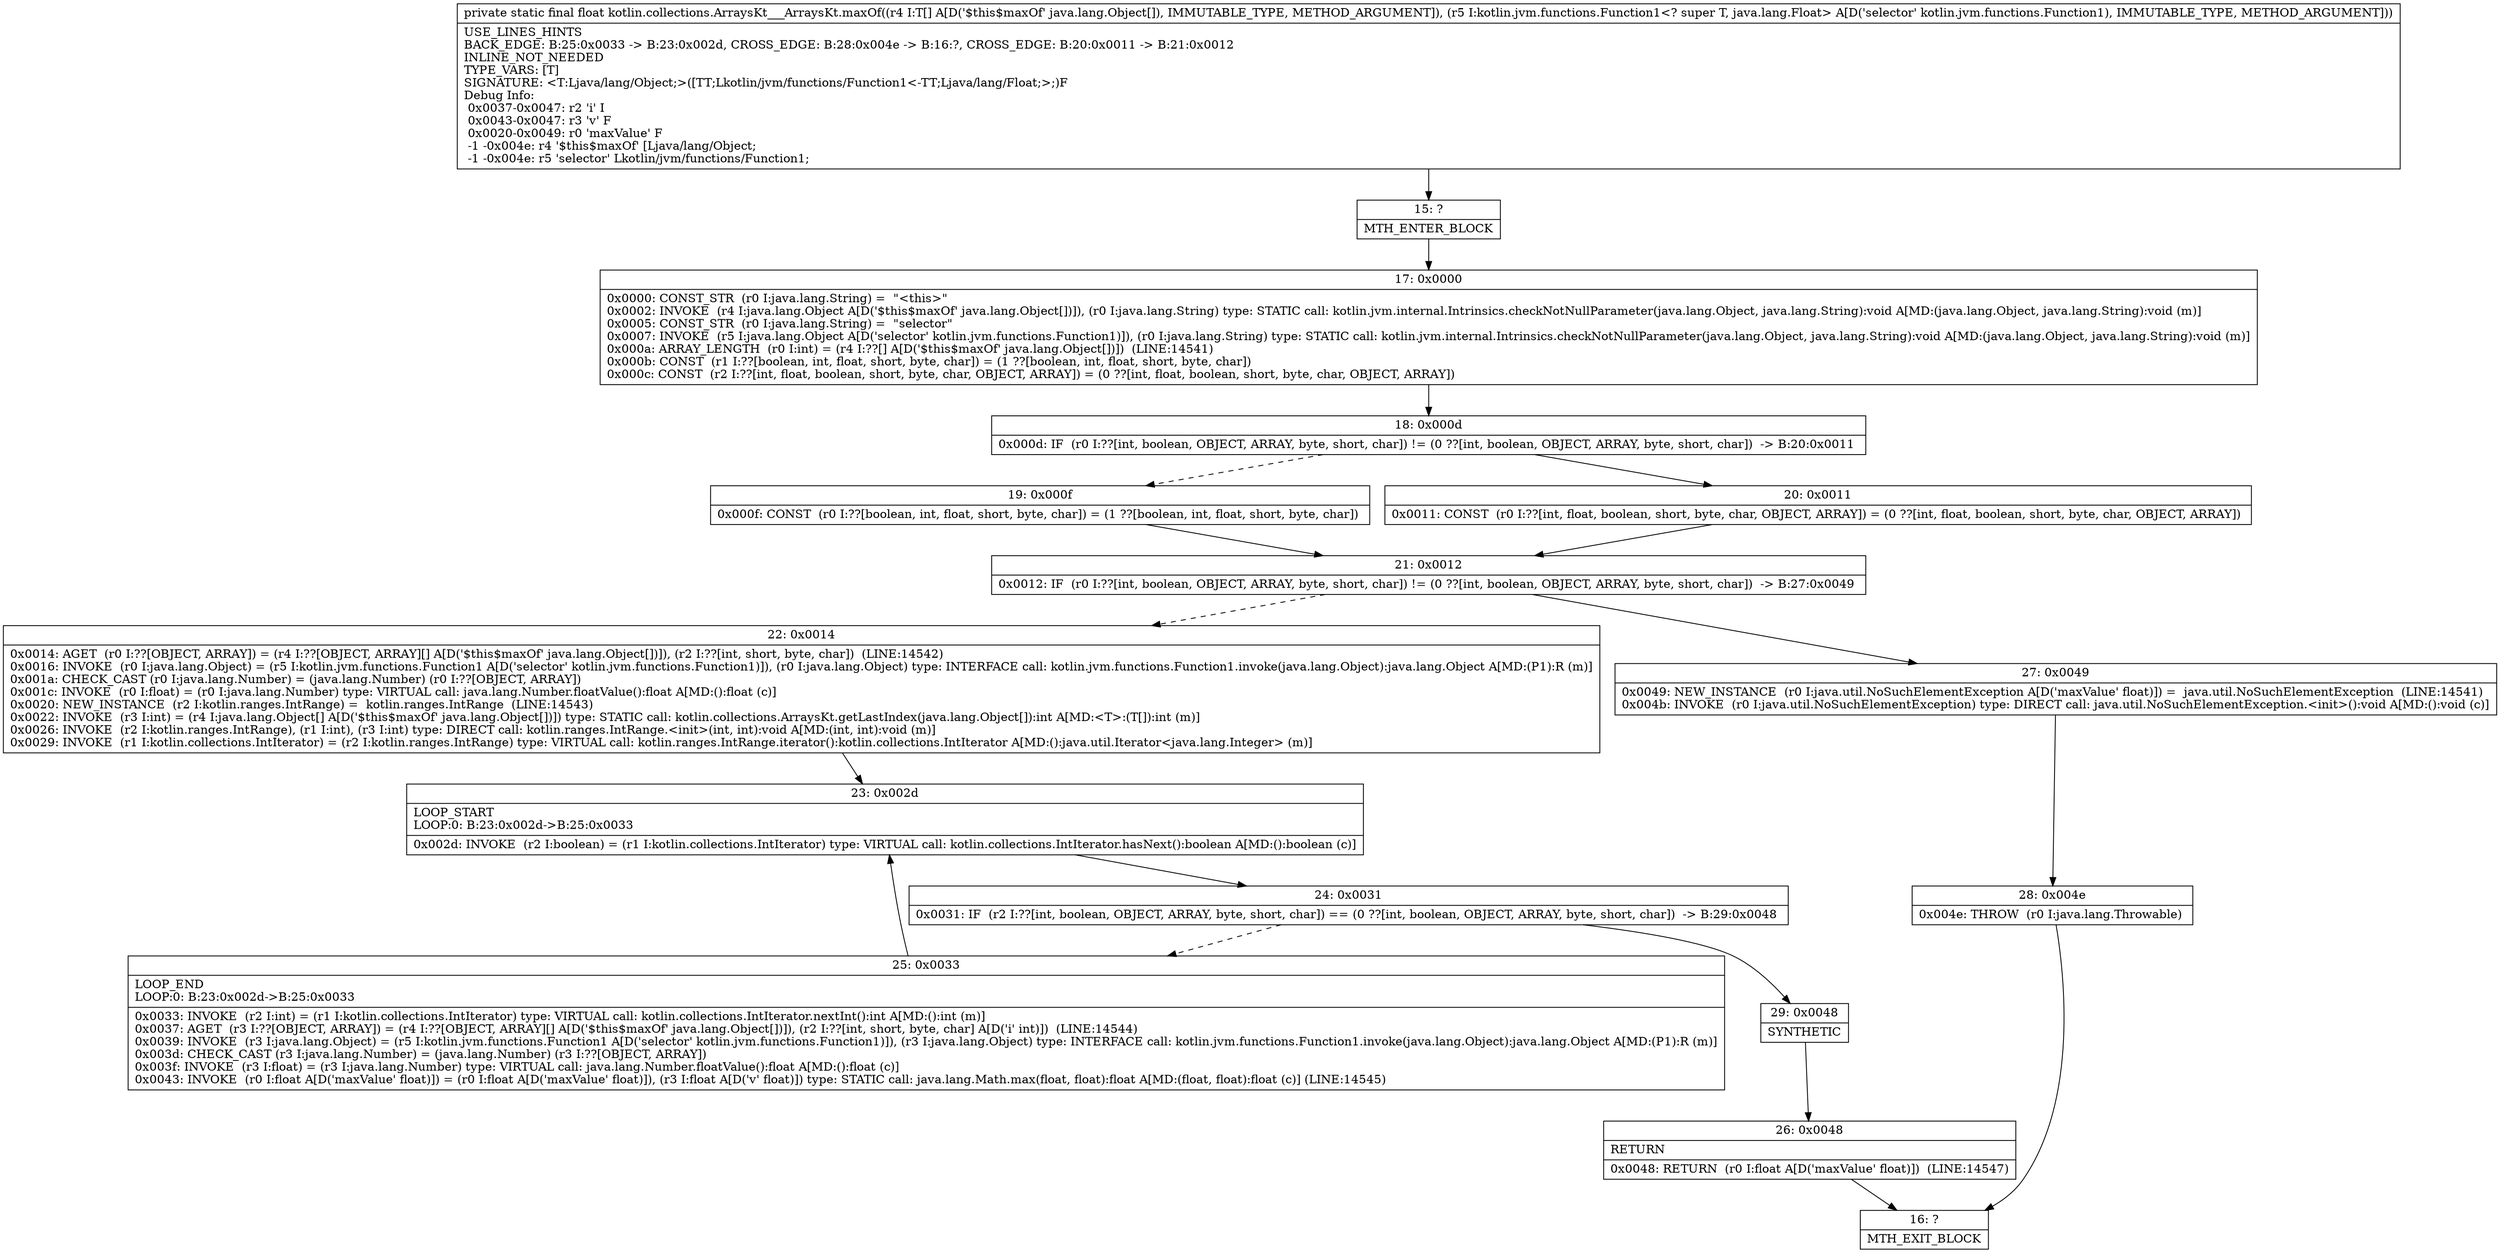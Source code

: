 digraph "CFG forkotlin.collections.ArraysKt___ArraysKt.maxOf([Ljava\/lang\/Object;Lkotlin\/jvm\/functions\/Function1;)F" {
Node_15 [shape=record,label="{15\:\ ?|MTH_ENTER_BLOCK\l}"];
Node_17 [shape=record,label="{17\:\ 0x0000|0x0000: CONST_STR  (r0 I:java.lang.String) =  \"\<this\>\" \l0x0002: INVOKE  (r4 I:java.lang.Object A[D('$this$maxOf' java.lang.Object[])]), (r0 I:java.lang.String) type: STATIC call: kotlin.jvm.internal.Intrinsics.checkNotNullParameter(java.lang.Object, java.lang.String):void A[MD:(java.lang.Object, java.lang.String):void (m)]\l0x0005: CONST_STR  (r0 I:java.lang.String) =  \"selector\" \l0x0007: INVOKE  (r5 I:java.lang.Object A[D('selector' kotlin.jvm.functions.Function1)]), (r0 I:java.lang.String) type: STATIC call: kotlin.jvm.internal.Intrinsics.checkNotNullParameter(java.lang.Object, java.lang.String):void A[MD:(java.lang.Object, java.lang.String):void (m)]\l0x000a: ARRAY_LENGTH  (r0 I:int) = (r4 I:??[] A[D('$this$maxOf' java.lang.Object[])])  (LINE:14541)\l0x000b: CONST  (r1 I:??[boolean, int, float, short, byte, char]) = (1 ??[boolean, int, float, short, byte, char]) \l0x000c: CONST  (r2 I:??[int, float, boolean, short, byte, char, OBJECT, ARRAY]) = (0 ??[int, float, boolean, short, byte, char, OBJECT, ARRAY]) \l}"];
Node_18 [shape=record,label="{18\:\ 0x000d|0x000d: IF  (r0 I:??[int, boolean, OBJECT, ARRAY, byte, short, char]) != (0 ??[int, boolean, OBJECT, ARRAY, byte, short, char])  \-\> B:20:0x0011 \l}"];
Node_19 [shape=record,label="{19\:\ 0x000f|0x000f: CONST  (r0 I:??[boolean, int, float, short, byte, char]) = (1 ??[boolean, int, float, short, byte, char]) \l}"];
Node_21 [shape=record,label="{21\:\ 0x0012|0x0012: IF  (r0 I:??[int, boolean, OBJECT, ARRAY, byte, short, char]) != (0 ??[int, boolean, OBJECT, ARRAY, byte, short, char])  \-\> B:27:0x0049 \l}"];
Node_22 [shape=record,label="{22\:\ 0x0014|0x0014: AGET  (r0 I:??[OBJECT, ARRAY]) = (r4 I:??[OBJECT, ARRAY][] A[D('$this$maxOf' java.lang.Object[])]), (r2 I:??[int, short, byte, char])  (LINE:14542)\l0x0016: INVOKE  (r0 I:java.lang.Object) = (r5 I:kotlin.jvm.functions.Function1 A[D('selector' kotlin.jvm.functions.Function1)]), (r0 I:java.lang.Object) type: INTERFACE call: kotlin.jvm.functions.Function1.invoke(java.lang.Object):java.lang.Object A[MD:(P1):R (m)]\l0x001a: CHECK_CAST (r0 I:java.lang.Number) = (java.lang.Number) (r0 I:??[OBJECT, ARRAY]) \l0x001c: INVOKE  (r0 I:float) = (r0 I:java.lang.Number) type: VIRTUAL call: java.lang.Number.floatValue():float A[MD:():float (c)]\l0x0020: NEW_INSTANCE  (r2 I:kotlin.ranges.IntRange) =  kotlin.ranges.IntRange  (LINE:14543)\l0x0022: INVOKE  (r3 I:int) = (r4 I:java.lang.Object[] A[D('$this$maxOf' java.lang.Object[])]) type: STATIC call: kotlin.collections.ArraysKt.getLastIndex(java.lang.Object[]):int A[MD:\<T\>:(T[]):int (m)]\l0x0026: INVOKE  (r2 I:kotlin.ranges.IntRange), (r1 I:int), (r3 I:int) type: DIRECT call: kotlin.ranges.IntRange.\<init\>(int, int):void A[MD:(int, int):void (m)]\l0x0029: INVOKE  (r1 I:kotlin.collections.IntIterator) = (r2 I:kotlin.ranges.IntRange) type: VIRTUAL call: kotlin.ranges.IntRange.iterator():kotlin.collections.IntIterator A[MD:():java.util.Iterator\<java.lang.Integer\> (m)]\l}"];
Node_23 [shape=record,label="{23\:\ 0x002d|LOOP_START\lLOOP:0: B:23:0x002d\-\>B:25:0x0033\l|0x002d: INVOKE  (r2 I:boolean) = (r1 I:kotlin.collections.IntIterator) type: VIRTUAL call: kotlin.collections.IntIterator.hasNext():boolean A[MD:():boolean (c)]\l}"];
Node_24 [shape=record,label="{24\:\ 0x0031|0x0031: IF  (r2 I:??[int, boolean, OBJECT, ARRAY, byte, short, char]) == (0 ??[int, boolean, OBJECT, ARRAY, byte, short, char])  \-\> B:29:0x0048 \l}"];
Node_25 [shape=record,label="{25\:\ 0x0033|LOOP_END\lLOOP:0: B:23:0x002d\-\>B:25:0x0033\l|0x0033: INVOKE  (r2 I:int) = (r1 I:kotlin.collections.IntIterator) type: VIRTUAL call: kotlin.collections.IntIterator.nextInt():int A[MD:():int (m)]\l0x0037: AGET  (r3 I:??[OBJECT, ARRAY]) = (r4 I:??[OBJECT, ARRAY][] A[D('$this$maxOf' java.lang.Object[])]), (r2 I:??[int, short, byte, char] A[D('i' int)])  (LINE:14544)\l0x0039: INVOKE  (r3 I:java.lang.Object) = (r5 I:kotlin.jvm.functions.Function1 A[D('selector' kotlin.jvm.functions.Function1)]), (r3 I:java.lang.Object) type: INTERFACE call: kotlin.jvm.functions.Function1.invoke(java.lang.Object):java.lang.Object A[MD:(P1):R (m)]\l0x003d: CHECK_CAST (r3 I:java.lang.Number) = (java.lang.Number) (r3 I:??[OBJECT, ARRAY]) \l0x003f: INVOKE  (r3 I:float) = (r3 I:java.lang.Number) type: VIRTUAL call: java.lang.Number.floatValue():float A[MD:():float (c)]\l0x0043: INVOKE  (r0 I:float A[D('maxValue' float)]) = (r0 I:float A[D('maxValue' float)]), (r3 I:float A[D('v' float)]) type: STATIC call: java.lang.Math.max(float, float):float A[MD:(float, float):float (c)] (LINE:14545)\l}"];
Node_29 [shape=record,label="{29\:\ 0x0048|SYNTHETIC\l}"];
Node_26 [shape=record,label="{26\:\ 0x0048|RETURN\l|0x0048: RETURN  (r0 I:float A[D('maxValue' float)])  (LINE:14547)\l}"];
Node_16 [shape=record,label="{16\:\ ?|MTH_EXIT_BLOCK\l}"];
Node_27 [shape=record,label="{27\:\ 0x0049|0x0049: NEW_INSTANCE  (r0 I:java.util.NoSuchElementException A[D('maxValue' float)]) =  java.util.NoSuchElementException  (LINE:14541)\l0x004b: INVOKE  (r0 I:java.util.NoSuchElementException) type: DIRECT call: java.util.NoSuchElementException.\<init\>():void A[MD:():void (c)]\l}"];
Node_28 [shape=record,label="{28\:\ 0x004e|0x004e: THROW  (r0 I:java.lang.Throwable) \l}"];
Node_20 [shape=record,label="{20\:\ 0x0011|0x0011: CONST  (r0 I:??[int, float, boolean, short, byte, char, OBJECT, ARRAY]) = (0 ??[int, float, boolean, short, byte, char, OBJECT, ARRAY]) \l}"];
MethodNode[shape=record,label="{private static final float kotlin.collections.ArraysKt___ArraysKt.maxOf((r4 I:T[] A[D('$this$maxOf' java.lang.Object[]), IMMUTABLE_TYPE, METHOD_ARGUMENT]), (r5 I:kotlin.jvm.functions.Function1\<? super T, java.lang.Float\> A[D('selector' kotlin.jvm.functions.Function1), IMMUTABLE_TYPE, METHOD_ARGUMENT]))  | USE_LINES_HINTS\lBACK_EDGE: B:25:0x0033 \-\> B:23:0x002d, CROSS_EDGE: B:28:0x004e \-\> B:16:?, CROSS_EDGE: B:20:0x0011 \-\> B:21:0x0012\lINLINE_NOT_NEEDED\lTYPE_VARS: [T]\lSIGNATURE: \<T:Ljava\/lang\/Object;\>([TT;Lkotlin\/jvm\/functions\/Function1\<\-TT;Ljava\/lang\/Float;\>;)F\lDebug Info:\l  0x0037\-0x0047: r2 'i' I\l  0x0043\-0x0047: r3 'v' F\l  0x0020\-0x0049: r0 'maxValue' F\l  \-1 \-0x004e: r4 '$this$maxOf' [Ljava\/lang\/Object;\l  \-1 \-0x004e: r5 'selector' Lkotlin\/jvm\/functions\/Function1;\l}"];
MethodNode -> Node_15;Node_15 -> Node_17;
Node_17 -> Node_18;
Node_18 -> Node_19[style=dashed];
Node_18 -> Node_20;
Node_19 -> Node_21;
Node_21 -> Node_22[style=dashed];
Node_21 -> Node_27;
Node_22 -> Node_23;
Node_23 -> Node_24;
Node_24 -> Node_25[style=dashed];
Node_24 -> Node_29;
Node_25 -> Node_23;
Node_29 -> Node_26;
Node_26 -> Node_16;
Node_27 -> Node_28;
Node_28 -> Node_16;
Node_20 -> Node_21;
}

